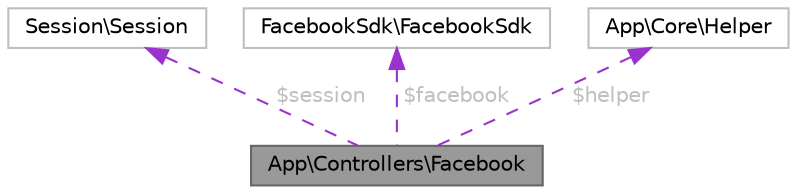 digraph "App\Controllers\Facebook"
{
 // LATEX_PDF_SIZE
  bgcolor="transparent";
  edge [fontname=Helvetica,fontsize=10,labelfontname=Helvetica,labelfontsize=10];
  node [fontname=Helvetica,fontsize=10,shape=box,height=0.2,width=0.4];
  Node1 [id="Node000001",label="App\\Controllers\\Facebook",height=0.2,width=0.4,color="gray40", fillcolor="grey60", style="filled", fontcolor="black",tooltip=" "];
  Node2 -> Node1 [id="edge1_Node000001_Node000002",dir="back",color="darkorchid3",style="dashed",tooltip=" ",label=" $session",fontcolor="grey" ];
  Node2 [id="Node000002",label="Session\\Session",height=0.2,width=0.4,color="grey75", fillcolor="white", style="filled",URL="$classSession_1_1Session.html",tooltip=" "];
  Node3 -> Node1 [id="edge2_Node000001_Node000003",dir="back",color="darkorchid3",style="dashed",tooltip=" ",label=" $facebook",fontcolor="grey" ];
  Node3 [id="Node000003",label="FacebookSdk\\FacebookSdk",height=0.2,width=0.4,color="grey75", fillcolor="white", style="filled",URL="$classFacebookSdk_1_1FacebookSdk.html",tooltip=" "];
  Node4 -> Node1 [id="edge3_Node000001_Node000004",dir="back",color="darkorchid3",style="dashed",tooltip=" ",label=" $helper",fontcolor="grey" ];
  Node4 [id="Node000004",label="App\\Core\\Helper",height=0.2,width=0.4,color="grey75", fillcolor="white", style="filled",URL="$classApp_1_1Core_1_1Helper.html",tooltip=" "];
}
